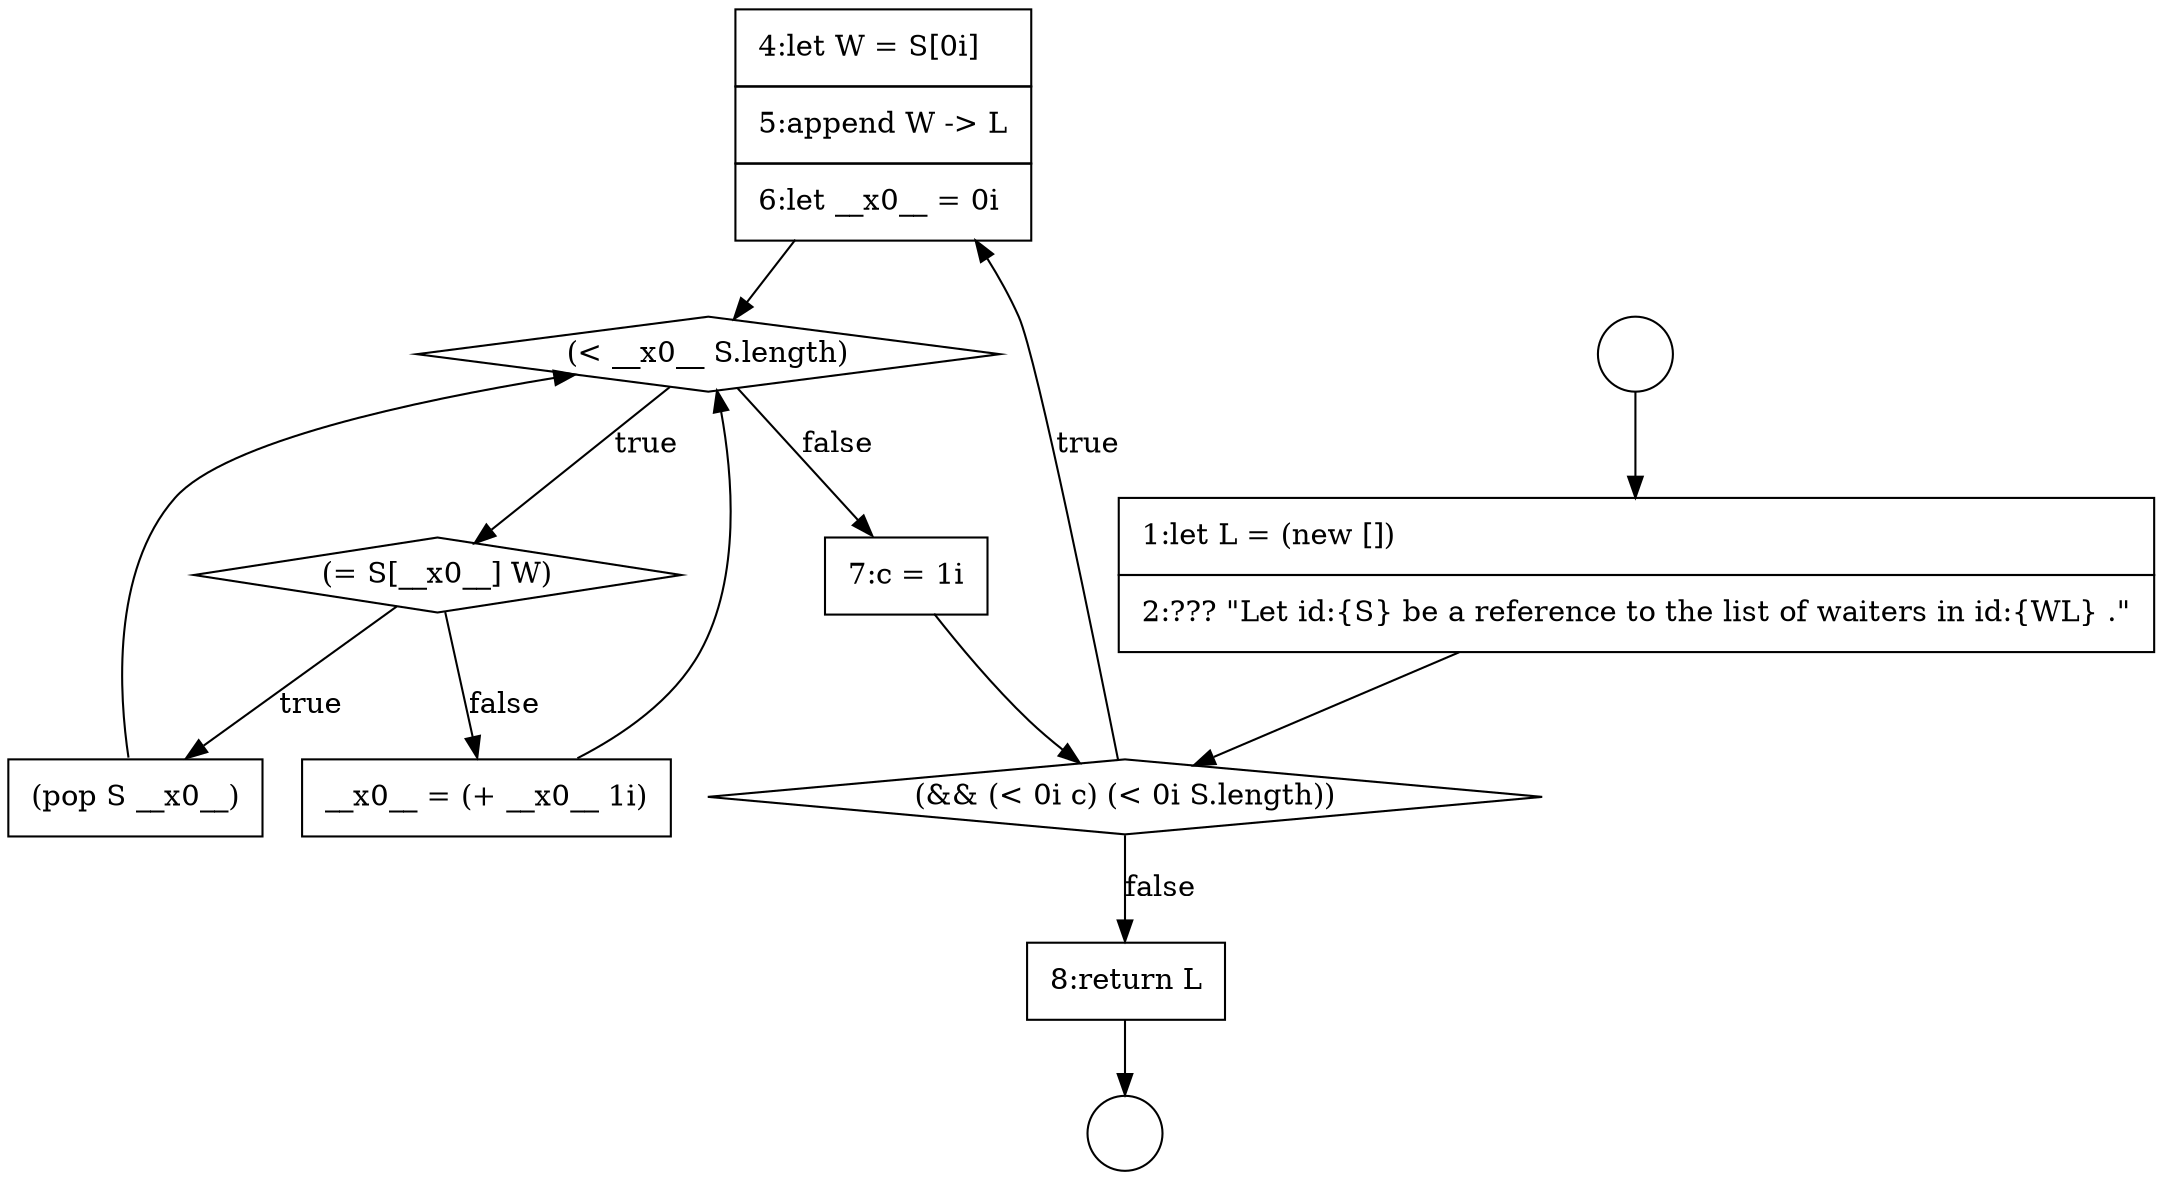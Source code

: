 digraph {
  node16765 [shape=none, margin=0, label=<<font color="black">
    <table border="0" cellborder="1" cellspacing="0" cellpadding="10">
      <tr><td align="left">4:let W = S[0i]</td></tr>
      <tr><td align="left">5:append W -&gt; L</td></tr>
      <tr><td align="left">6:let __x0__ = 0i</td></tr>
    </table>
  </font>> color="black" fillcolor="white" style=filled]
  node16762 [shape=circle label=" " color="black" fillcolor="white" style=filled]
  node16769 [shape=none, margin=0, label=<<font color="black">
    <table border="0" cellborder="1" cellspacing="0" cellpadding="10">
      <tr><td align="left">__x0__ = (+ __x0__ 1i)</td></tr>
    </table>
  </font>> color="black" fillcolor="white" style=filled]
  node16764 [shape=diamond, label=<<font color="black">(&amp;&amp; (&lt; 0i c) (&lt; 0i S.length))</font>> color="black" fillcolor="white" style=filled]
  node16767 [shape=diamond, label=<<font color="black">(= S[__x0__] W)</font>> color="black" fillcolor="white" style=filled]
  node16770 [shape=none, margin=0, label=<<font color="black">
    <table border="0" cellborder="1" cellspacing="0" cellpadding="10">
      <tr><td align="left">7:c = 1i</td></tr>
    </table>
  </font>> color="black" fillcolor="white" style=filled]
  node16771 [shape=none, margin=0, label=<<font color="black">
    <table border="0" cellborder="1" cellspacing="0" cellpadding="10">
      <tr><td align="left">8:return L</td></tr>
    </table>
  </font>> color="black" fillcolor="white" style=filled]
  node16761 [shape=circle label=" " color="black" fillcolor="white" style=filled]
  node16768 [shape=none, margin=0, label=<<font color="black">
    <table border="0" cellborder="1" cellspacing="0" cellpadding="10">
      <tr><td align="left">(pop S __x0__)</td></tr>
    </table>
  </font>> color="black" fillcolor="white" style=filled]
  node16763 [shape=none, margin=0, label=<<font color="black">
    <table border="0" cellborder="1" cellspacing="0" cellpadding="10">
      <tr><td align="left">1:let L = (new [])</td></tr>
      <tr><td align="left">2:??? &quot;Let id:{S} be a reference to the list of waiters in id:{WL} .&quot;</td></tr>
    </table>
  </font>> color="black" fillcolor="white" style=filled]
  node16766 [shape=diamond, label=<<font color="black">(&lt; __x0__ S.length)</font>> color="black" fillcolor="white" style=filled]
  node16770 -> node16764 [ color="black"]
  node16767 -> node16768 [label=<<font color="black">true</font>> color="black"]
  node16767 -> node16769 [label=<<font color="black">false</font>> color="black"]
  node16761 -> node16763 [ color="black"]
  node16768 -> node16766 [ color="black"]
  node16764 -> node16765 [label=<<font color="black">true</font>> color="black"]
  node16764 -> node16771 [label=<<font color="black">false</font>> color="black"]
  node16771 -> node16762 [ color="black"]
  node16766 -> node16767 [label=<<font color="black">true</font>> color="black"]
  node16766 -> node16770 [label=<<font color="black">false</font>> color="black"]
  node16769 -> node16766 [ color="black"]
  node16763 -> node16764 [ color="black"]
  node16765 -> node16766 [ color="black"]
}
